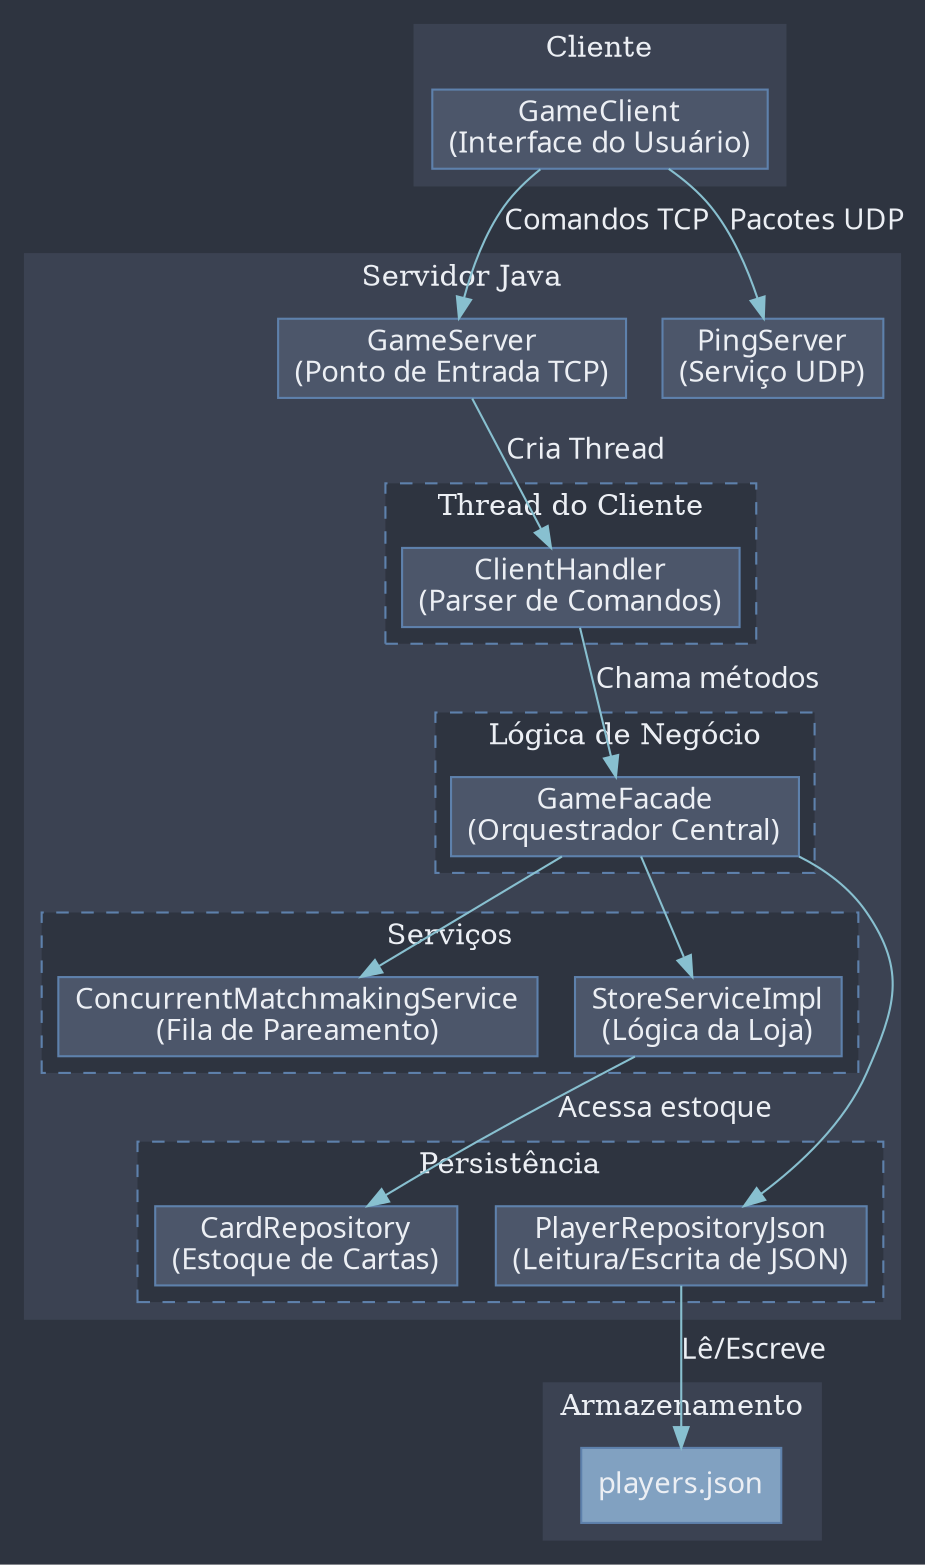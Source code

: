 digraph DuelingProtocol {
    bgcolor="#2E3440";
    node [shape=box, style="filled", fillcolor="#4C566A", fontname="sans-serif", fontcolor="#ECEFF4", color="#5E81AC"];
    edge [color="#88C0D0", fontname="sans-serif", fontcolor="#ECEFF4"];

    subgraph cluster_client {
        label = "Cliente";
        style = "filled";
        color = "#3B4252";
        fontcolor = "#ECEFF4";
        GameClient [label="GameClient\n(Interface do Usuário)"];
    }

    subgraph cluster_server {
        label = "Servidor Java";
        style = "filled";
        color = "#3B4252";
        fontcolor = "#ECEFF4";

        GameServer [label="GameServer\n(Ponto de Entrada TCP)"];
        PingServer [label="PingServer\n(Serviço UDP)"];

        subgraph cluster_handler {
            label = "Thread do Cliente";
            style = "dashed";
            color = "#5E81AC";
            ClientHandler [label="ClientHandler\n(Parser de Comandos)"];
        }

        subgraph cluster_facade {
            label = "Lógica de Negócio";
            style = "dashed";
            color = "#5E81AC";
            GameFacade [label="GameFacade\n(Orquestrador Central)"];
        }

        subgraph cluster_services {
            label = "Serviços";
            style = "dashed";
            color = "#5E81AC";
            MatchmakingService [label="ConcurrentMatchmakingService\n(Fila de Pareamento)"];
            StoreService [label="StoreServiceImpl\n(Lógica da Loja)"];
        }
        
        subgraph cluster_persistence {
            label = "Persistência";
            style = "dashed";
            color = "#5E81AC";
            PlayerRepository [label="PlayerRepositoryJson\n(Leitura/Escrita de JSON)"];
            CardRepository [label="CardRepository\n(Estoque de Cartas)"];
        }
    }
    
    subgraph cluster_storage {
        label = "Armazenamento";
        style = "filled";
        color = "#3B4252";
        fontcolor = "#ECEFF4";
        PlayerData [label="players.json", shape=document, fillcolor="#81A1C1"];
    }

    // Conexões
    GameClient -> GameServer [label="Comandos TCP"];
    GameClient -> PingServer [label="Pacotes UDP"];
    GameServer -> ClientHandler [label="Cria Thread"];
    ClientHandler -> GameFacade [label="Chama métodos"];
    GameFacade -> MatchmakingService;
    GameFacade -> StoreService;
    GameFacade -> PlayerRepository;
    StoreService -> CardRepository [label="Acessa estoque"];
    PlayerRepository -> PlayerData [label="Lê/Escreve"];
}
